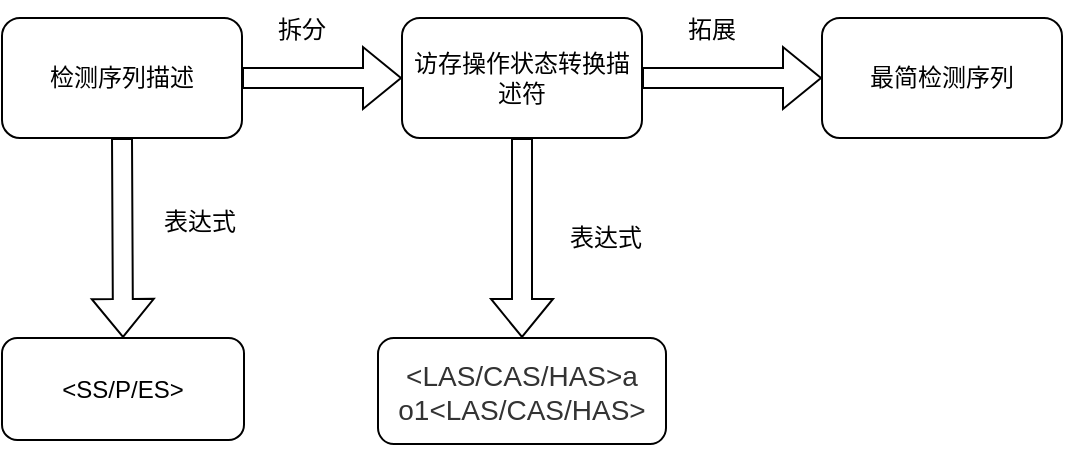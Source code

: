 <mxfile version="20.4.2" type="github">
  <diagram id="NuKpmRrsCuyU4X750zcA" name="第 1 页">
    <mxGraphModel dx="1422" dy="794" grid="0" gridSize="10" guides="1" tooltips="1" connect="1" arrows="1" fold="1" page="1" pageScale="1" pageWidth="827" pageHeight="1169" math="0" shadow="0">
      <root>
        <mxCell id="0" />
        <mxCell id="1" parent="0" />
        <mxCell id="a9g_cJexUu6xh1xLIIVU-10" value="检测序列描述" style="rounded=1;whiteSpace=wrap;html=1;" parent="1" vertex="1">
          <mxGeometry x="50" y="290" width="120" height="60" as="geometry" />
        </mxCell>
        <mxCell id="a9g_cJexUu6xh1xLIIVU-11" value="" style="shape=flexArrow;endArrow=classic;html=1;rounded=0;exitX=1;exitY=0.5;exitDx=0;exitDy=0;" parent="1" source="a9g_cJexUu6xh1xLIIVU-10" edge="1">
          <mxGeometry width="50" height="50" relative="1" as="geometry">
            <mxPoint x="210" y="350" as="sourcePoint" />
            <mxPoint x="250" y="320" as="targetPoint" />
          </mxGeometry>
        </mxCell>
        <mxCell id="a9g_cJexUu6xh1xLIIVU-12" value="访存操作状态转换描述符" style="rounded=1;whiteSpace=wrap;html=1;" parent="1" vertex="1">
          <mxGeometry x="250" y="290" width="120" height="60" as="geometry" />
        </mxCell>
        <mxCell id="a9g_cJexUu6xh1xLIIVU-13" value="" style="shape=flexArrow;endArrow=classic;html=1;rounded=0;exitX=1;exitY=0.5;exitDx=0;exitDy=0;" parent="1" source="a9g_cJexUu6xh1xLIIVU-12" edge="1">
          <mxGeometry width="50" height="50" relative="1" as="geometry">
            <mxPoint x="370" y="370" as="sourcePoint" />
            <mxPoint x="460" y="320" as="targetPoint" />
          </mxGeometry>
        </mxCell>
        <mxCell id="a9g_cJexUu6xh1xLIIVU-14" value="最简检测序列" style="rounded=1;whiteSpace=wrap;html=1;" parent="1" vertex="1">
          <mxGeometry x="460" y="290" width="120" height="60" as="geometry" />
        </mxCell>
        <mxCell id="a9g_cJexUu6xh1xLIIVU-15" value="拆分" style="text;html=1;strokeColor=none;fillColor=none;align=center;verticalAlign=middle;whiteSpace=wrap;rounded=0;" parent="1" vertex="1">
          <mxGeometry x="170" y="281" width="60" height="30" as="geometry" />
        </mxCell>
        <mxCell id="a9g_cJexUu6xh1xLIIVU-16" value="拓展" style="text;html=1;strokeColor=none;fillColor=none;align=center;verticalAlign=middle;whiteSpace=wrap;rounded=0;" parent="1" vertex="1">
          <mxGeometry x="375" y="281" width="60" height="30" as="geometry" />
        </mxCell>
        <mxCell id="GHqOn_hglhDwaHk1IAdJ-1" value="&amp;lt;SS/P/ES&amp;gt;" style="rounded=1;whiteSpace=wrap;html=1;" vertex="1" parent="1">
          <mxGeometry x="50" y="450" width="121" height="51" as="geometry" />
        </mxCell>
        <mxCell id="GHqOn_hglhDwaHk1IAdJ-2" value="&lt;p class=&quot;MsoNormal&quot;&gt;&lt;span style=&quot;color: rgb(51, 51, 51); letter-spacing: 0pt; font-size: 10.5pt; background: rgb(255, 255, 255);&quot;&gt;&amp;lt;LAS/CAS/HAS&amp;gt;a o1&amp;lt;LAS/CAS/HAS&amp;gt;&lt;/span&gt;&lt;/p&gt;" style="rounded=1;whiteSpace=wrap;html=1;" vertex="1" parent="1">
          <mxGeometry x="238" y="450" width="144" height="53" as="geometry" />
        </mxCell>
        <mxCell id="GHqOn_hglhDwaHk1IAdJ-4" value="" style="shape=flexArrow;endArrow=classic;html=1;rounded=0;entryX=0.5;entryY=0;entryDx=0;entryDy=0;exitX=0.5;exitY=1;exitDx=0;exitDy=0;" edge="1" parent="1" source="a9g_cJexUu6xh1xLIIVU-10" target="GHqOn_hglhDwaHk1IAdJ-1">
          <mxGeometry width="50" height="50" relative="1" as="geometry">
            <mxPoint x="90" y="400" as="sourcePoint" />
            <mxPoint x="140" y="350" as="targetPoint" />
          </mxGeometry>
        </mxCell>
        <mxCell id="GHqOn_hglhDwaHk1IAdJ-5" value="" style="shape=flexArrow;endArrow=classic;html=1;rounded=0;exitX=0.5;exitY=1;exitDx=0;exitDy=0;entryX=0.5;entryY=0;entryDx=0;entryDy=0;" edge="1" parent="1" source="a9g_cJexUu6xh1xLIIVU-12" target="GHqOn_hglhDwaHk1IAdJ-2">
          <mxGeometry width="50" height="50" relative="1" as="geometry">
            <mxPoint x="387" y="420" as="sourcePoint" />
            <mxPoint x="437" y="370" as="targetPoint" />
          </mxGeometry>
        </mxCell>
        <mxCell id="GHqOn_hglhDwaHk1IAdJ-6" value="表达式" style="text;html=1;strokeColor=none;fillColor=none;align=center;verticalAlign=middle;whiteSpace=wrap;rounded=0;" vertex="1" parent="1">
          <mxGeometry x="119" y="377" width="60" height="30" as="geometry" />
        </mxCell>
        <mxCell id="GHqOn_hglhDwaHk1IAdJ-7" value="表达式" style="text;html=1;strokeColor=none;fillColor=none;align=center;verticalAlign=middle;whiteSpace=wrap;rounded=0;" vertex="1" parent="1">
          <mxGeometry x="322" y="385" width="60" height="30" as="geometry" />
        </mxCell>
      </root>
    </mxGraphModel>
  </diagram>
</mxfile>
